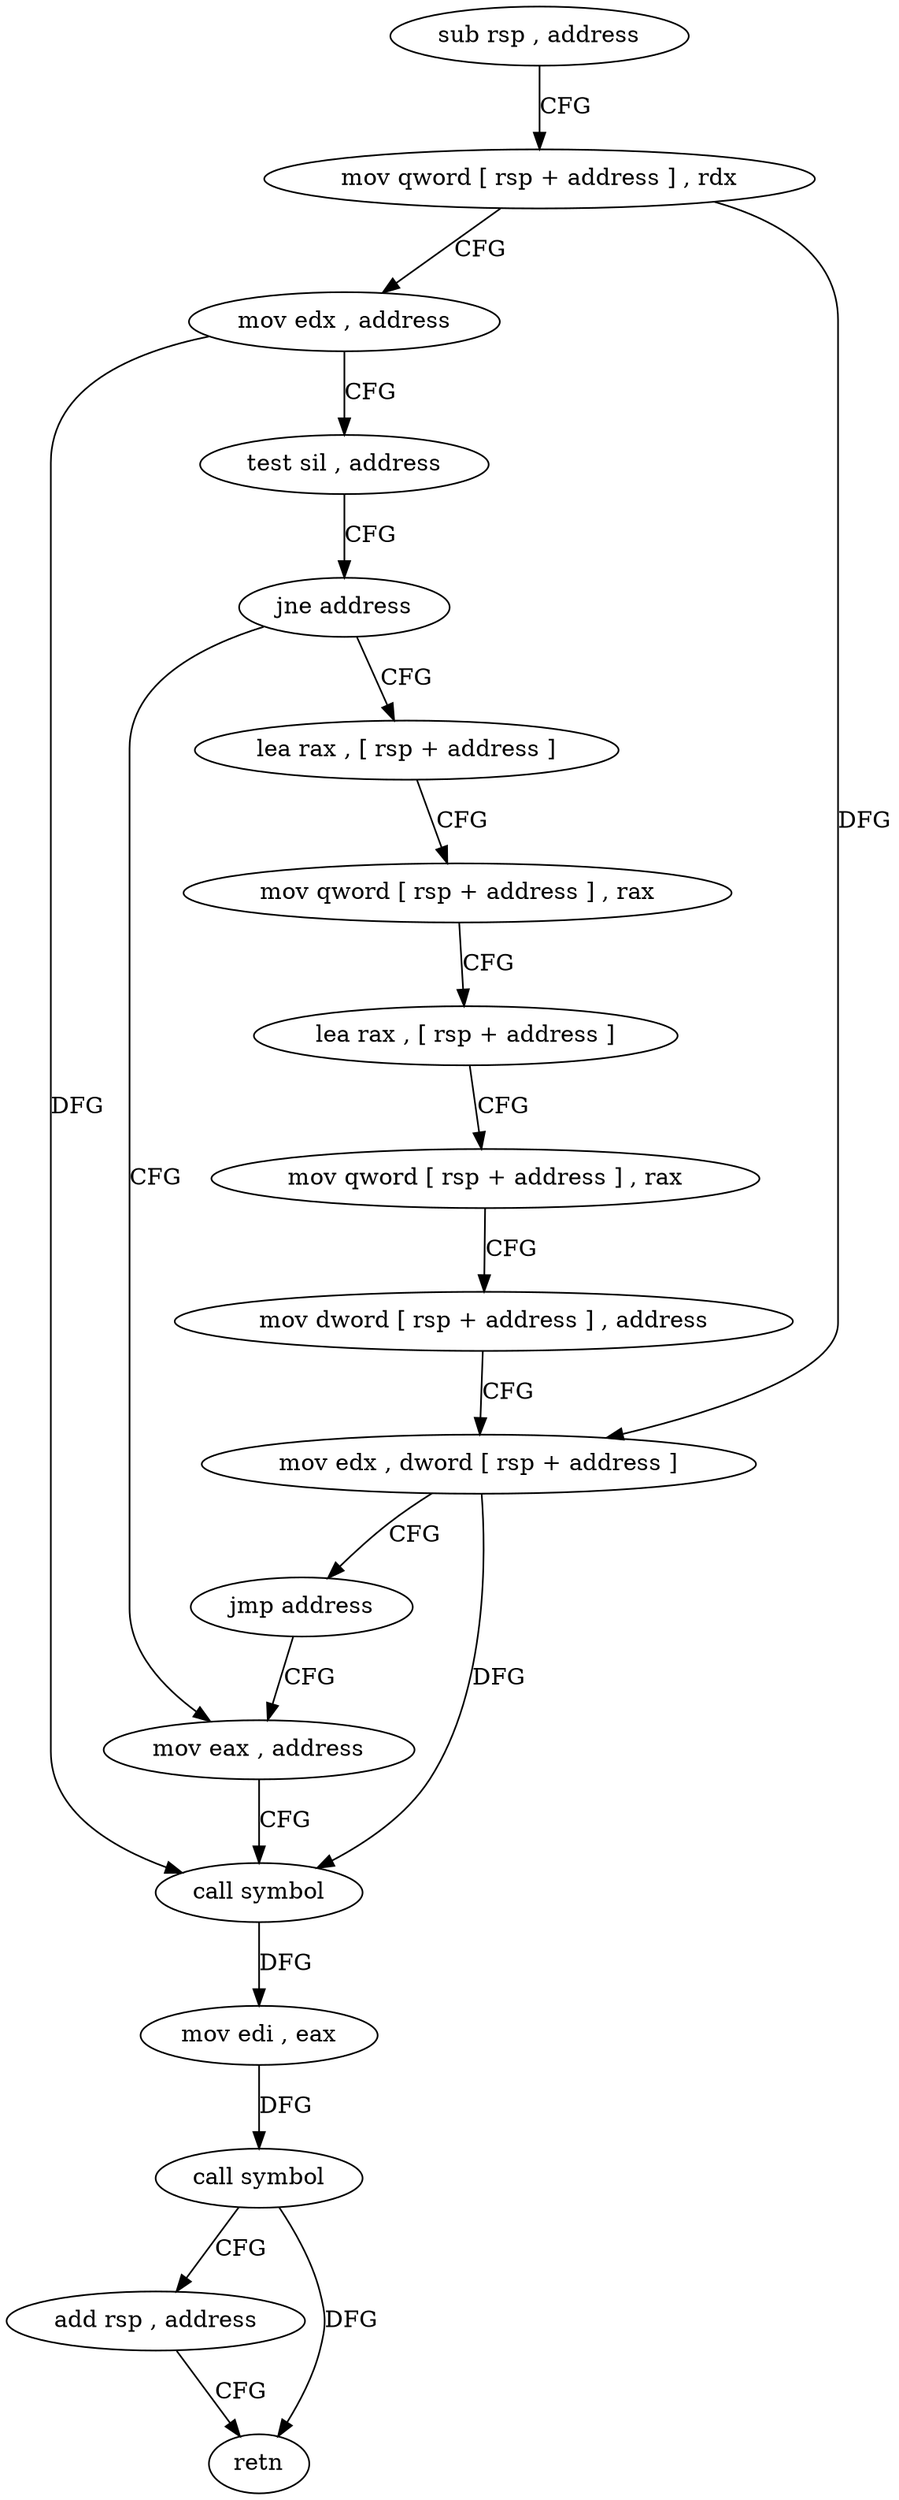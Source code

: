 digraph "func" {
"4266429" [label = "sub rsp , address" ]
"4266433" [label = "mov qword [ rsp + address ] , rdx" ]
"4266438" [label = "mov edx , address" ]
"4266443" [label = "test sil , address" ]
"4266447" [label = "jne address" ]
"4266471" [label = "lea rax , [ rsp + address ]" ]
"4266449" [label = "mov eax , address" ]
"4266476" [label = "mov qword [ rsp + address ] , rax" ]
"4266481" [label = "lea rax , [ rsp + address ]" ]
"4266486" [label = "mov qword [ rsp + address ] , rax" ]
"4266491" [label = "mov dword [ rsp + address ] , address" ]
"4266499" [label = "mov edx , dword [ rsp + address ]" ]
"4266503" [label = "jmp address" ]
"4266454" [label = "call symbol" ]
"4266459" [label = "mov edi , eax" ]
"4266461" [label = "call symbol" ]
"4266466" [label = "add rsp , address" ]
"4266470" [label = "retn" ]
"4266429" -> "4266433" [ label = "CFG" ]
"4266433" -> "4266438" [ label = "CFG" ]
"4266433" -> "4266499" [ label = "DFG" ]
"4266438" -> "4266443" [ label = "CFG" ]
"4266438" -> "4266454" [ label = "DFG" ]
"4266443" -> "4266447" [ label = "CFG" ]
"4266447" -> "4266471" [ label = "CFG" ]
"4266447" -> "4266449" [ label = "CFG" ]
"4266471" -> "4266476" [ label = "CFG" ]
"4266449" -> "4266454" [ label = "CFG" ]
"4266476" -> "4266481" [ label = "CFG" ]
"4266481" -> "4266486" [ label = "CFG" ]
"4266486" -> "4266491" [ label = "CFG" ]
"4266491" -> "4266499" [ label = "CFG" ]
"4266499" -> "4266503" [ label = "CFG" ]
"4266499" -> "4266454" [ label = "DFG" ]
"4266503" -> "4266449" [ label = "CFG" ]
"4266454" -> "4266459" [ label = "DFG" ]
"4266459" -> "4266461" [ label = "DFG" ]
"4266461" -> "4266466" [ label = "CFG" ]
"4266461" -> "4266470" [ label = "DFG" ]
"4266466" -> "4266470" [ label = "CFG" ]
}

